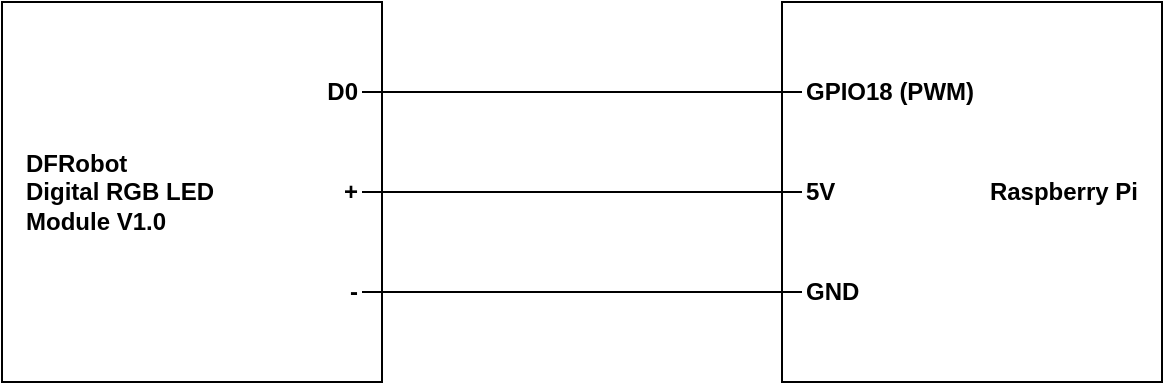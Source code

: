 <mxfile version="21.4.0" type="device" pages="3">
  <diagram name="LED" id="bK6jKvD_EOW_ZDi8tA56">
    <mxGraphModel dx="660" dy="696" grid="1" gridSize="10" guides="1" tooltips="1" connect="1" arrows="1" fold="1" page="1" pageScale="1" pageWidth="850" pageHeight="1100" math="0" shadow="0">
      <root>
        <mxCell id="0" />
        <mxCell id="1" parent="0" />
        <mxCell id="H744o4sIJKnnt-c19OhG-1" value="" style="whiteSpace=wrap;html=1;aspect=fixed;" vertex="1" parent="1">
          <mxGeometry x="180" y="320" width="190" height="190" as="geometry" />
        </mxCell>
        <mxCell id="H744o4sIJKnnt-c19OhG-2" value="DFRobot&lt;br&gt;Digital RGB LED Module V1.0" style="text;html=1;strokeColor=none;fillColor=none;align=left;verticalAlign=middle;whiteSpace=wrap;rounded=0;fontStyle=1" vertex="1" parent="1">
          <mxGeometry x="190" y="395" width="110" height="40" as="geometry" />
        </mxCell>
        <mxCell id="H744o4sIJKnnt-c19OhG-3" value="-" style="text;html=1;strokeColor=none;fillColor=none;align=right;verticalAlign=middle;whiteSpace=wrap;rounded=0;fontStyle=1" vertex="1" parent="1">
          <mxGeometry x="300" y="450" width="60" height="30" as="geometry" />
        </mxCell>
        <mxCell id="H744o4sIJKnnt-c19OhG-4" value="+" style="text;html=1;strokeColor=none;fillColor=none;align=right;verticalAlign=middle;whiteSpace=wrap;rounded=0;fontStyle=1" vertex="1" parent="1">
          <mxGeometry x="300" y="400" width="60" height="30" as="geometry" />
        </mxCell>
        <mxCell id="H744o4sIJKnnt-c19OhG-5" value="D0" style="text;html=1;strokeColor=none;fillColor=none;align=right;verticalAlign=middle;whiteSpace=wrap;rounded=0;fontStyle=1" vertex="1" parent="1">
          <mxGeometry x="300" y="350" width="60" height="30" as="geometry" />
        </mxCell>
        <mxCell id="H744o4sIJKnnt-c19OhG-6" value="" style="whiteSpace=wrap;html=1;aspect=fixed;" vertex="1" parent="1">
          <mxGeometry x="570" y="320" width="190" height="190" as="geometry" />
        </mxCell>
        <mxCell id="H744o4sIJKnnt-c19OhG-7" value="Raspberry Pi" style="text;html=1;strokeColor=none;fillColor=none;align=right;verticalAlign=middle;whiteSpace=wrap;rounded=0;fontStyle=1" vertex="1" parent="1">
          <mxGeometry x="640" y="395" width="110" height="40" as="geometry" />
        </mxCell>
        <mxCell id="H744o4sIJKnnt-c19OhG-8" value="GPIO18 (PWM)" style="text;html=1;strokeColor=none;fillColor=none;align=left;verticalAlign=middle;whiteSpace=wrap;rounded=0;fontStyle=1" vertex="1" parent="1">
          <mxGeometry x="580" y="350" width="90" height="30" as="geometry" />
        </mxCell>
        <mxCell id="H744o4sIJKnnt-c19OhG-9" value="5V" style="text;html=1;strokeColor=none;fillColor=none;align=left;verticalAlign=middle;whiteSpace=wrap;rounded=0;fontStyle=1" vertex="1" parent="1">
          <mxGeometry x="580" y="400" width="60" height="30" as="geometry" />
        </mxCell>
        <mxCell id="H744o4sIJKnnt-c19OhG-10" value="GND" style="text;html=1;strokeColor=none;fillColor=none;align=left;verticalAlign=middle;whiteSpace=wrap;rounded=0;fontStyle=1" vertex="1" parent="1">
          <mxGeometry x="580" y="450" width="60" height="30" as="geometry" />
        </mxCell>
        <mxCell id="H744o4sIJKnnt-c19OhG-11" value="" style="endArrow=none;html=1;rounded=0;exitX=1;exitY=0.5;exitDx=0;exitDy=0;entryX=0;entryY=0.5;entryDx=0;entryDy=0;" edge="1" parent="1" source="H744o4sIJKnnt-c19OhG-5" target="H744o4sIJKnnt-c19OhG-8">
          <mxGeometry width="50" height="50" relative="1" as="geometry">
            <mxPoint x="450" y="450" as="sourcePoint" />
            <mxPoint x="500" y="400" as="targetPoint" />
          </mxGeometry>
        </mxCell>
        <mxCell id="H744o4sIJKnnt-c19OhG-12" value="" style="endArrow=none;html=1;rounded=0;exitX=1;exitY=0.5;exitDx=0;exitDy=0;entryX=0;entryY=0.5;entryDx=0;entryDy=0;" edge="1" parent="1" source="H744o4sIJKnnt-c19OhG-4" target="H744o4sIJKnnt-c19OhG-9">
          <mxGeometry width="50" height="50" relative="1" as="geometry">
            <mxPoint x="370" y="375" as="sourcePoint" />
            <mxPoint x="530" y="450" as="targetPoint" />
          </mxGeometry>
        </mxCell>
        <mxCell id="H744o4sIJKnnt-c19OhG-13" value="" style="endArrow=none;html=1;rounded=0;entryX=0;entryY=0.5;entryDx=0;entryDy=0;exitX=1;exitY=0.5;exitDx=0;exitDy=0;" edge="1" parent="1" source="H744o4sIJKnnt-c19OhG-3" target="H744o4sIJKnnt-c19OhG-10">
          <mxGeometry width="50" height="50" relative="1" as="geometry">
            <mxPoint x="370" y="465" as="sourcePoint" />
            <mxPoint x="590" y="425" as="targetPoint" />
          </mxGeometry>
        </mxCell>
      </root>
    </mxGraphModel>
  </diagram>
  <diagram name="Button" id="ZfOIR37A7YL8uUQDGsyX">
    <mxGraphModel dx="792" dy="835" grid="1" gridSize="10" guides="1" tooltips="1" connect="1" arrows="1" fold="1" page="1" pageScale="1" pageWidth="850" pageHeight="1100" math="0" shadow="0">
      <root>
        <mxCell id="_ziV5yf4_Tam4KmZDNDC-0" />
        <mxCell id="_ziV5yf4_Tam4KmZDNDC-1" parent="_ziV5yf4_Tam4KmZDNDC-0" />
        <mxCell id="_ziV5yf4_Tam4KmZDNDC-2" value="" style="whiteSpace=wrap;html=1;aspect=fixed;" vertex="1" parent="_ziV5yf4_Tam4KmZDNDC-1">
          <mxGeometry x="180" y="320" width="190" height="190" as="geometry" />
        </mxCell>
        <mxCell id="_ziV5yf4_Tam4KmZDNDC-3" value="DFRobot&lt;br&gt;Digital Push Button V2" style="text;html=1;strokeColor=none;fillColor=none;align=left;verticalAlign=middle;whiteSpace=wrap;rounded=0;fontStyle=1" vertex="1" parent="_ziV5yf4_Tam4KmZDNDC-1">
          <mxGeometry x="190" y="395" width="110" height="40" as="geometry" />
        </mxCell>
        <mxCell id="_ziV5yf4_Tam4KmZDNDC-4" value="-" style="text;html=1;strokeColor=none;fillColor=none;align=right;verticalAlign=middle;whiteSpace=wrap;rounded=0;fontStyle=1" vertex="1" parent="_ziV5yf4_Tam4KmZDNDC-1">
          <mxGeometry x="300" y="450" width="60" height="30" as="geometry" />
        </mxCell>
        <mxCell id="_ziV5yf4_Tam4KmZDNDC-5" value="+" style="text;html=1;strokeColor=none;fillColor=none;align=right;verticalAlign=middle;whiteSpace=wrap;rounded=0;fontStyle=1" vertex="1" parent="_ziV5yf4_Tam4KmZDNDC-1">
          <mxGeometry x="300" y="400" width="60" height="30" as="geometry" />
        </mxCell>
        <mxCell id="_ziV5yf4_Tam4KmZDNDC-6" value="D0" style="text;html=1;strokeColor=none;fillColor=none;align=right;verticalAlign=middle;whiteSpace=wrap;rounded=0;fontStyle=1" vertex="1" parent="_ziV5yf4_Tam4KmZDNDC-1">
          <mxGeometry x="300" y="350" width="60" height="30" as="geometry" />
        </mxCell>
        <mxCell id="_ziV5yf4_Tam4KmZDNDC-7" value="" style="whiteSpace=wrap;html=1;aspect=fixed;" vertex="1" parent="_ziV5yf4_Tam4KmZDNDC-1">
          <mxGeometry x="570" y="320" width="190" height="190" as="geometry" />
        </mxCell>
        <mxCell id="_ziV5yf4_Tam4KmZDNDC-8" value="Raspberry Pi" style="text;html=1;strokeColor=none;fillColor=none;align=right;verticalAlign=middle;whiteSpace=wrap;rounded=0;fontStyle=1" vertex="1" parent="_ziV5yf4_Tam4KmZDNDC-1">
          <mxGeometry x="640" y="395" width="110" height="40" as="geometry" />
        </mxCell>
        <mxCell id="_ziV5yf4_Tam4KmZDNDC-9" value="GPIO17" style="text;html=1;strokeColor=none;fillColor=none;align=left;verticalAlign=middle;whiteSpace=wrap;rounded=0;fontStyle=1" vertex="1" parent="_ziV5yf4_Tam4KmZDNDC-1">
          <mxGeometry x="580" y="350" width="90" height="30" as="geometry" />
        </mxCell>
        <mxCell id="_ziV5yf4_Tam4KmZDNDC-10" value="5V" style="text;html=1;strokeColor=none;fillColor=none;align=left;verticalAlign=middle;whiteSpace=wrap;rounded=0;fontStyle=1" vertex="1" parent="_ziV5yf4_Tam4KmZDNDC-1">
          <mxGeometry x="580" y="400" width="60" height="30" as="geometry" />
        </mxCell>
        <mxCell id="_ziV5yf4_Tam4KmZDNDC-11" value="GND" style="text;html=1;strokeColor=none;fillColor=none;align=left;verticalAlign=middle;whiteSpace=wrap;rounded=0;fontStyle=1" vertex="1" parent="_ziV5yf4_Tam4KmZDNDC-1">
          <mxGeometry x="580" y="450" width="60" height="30" as="geometry" />
        </mxCell>
        <mxCell id="_ziV5yf4_Tam4KmZDNDC-12" value="" style="endArrow=none;html=1;rounded=0;exitX=1;exitY=0.5;exitDx=0;exitDy=0;entryX=0;entryY=0.5;entryDx=0;entryDy=0;" edge="1" parent="_ziV5yf4_Tam4KmZDNDC-1" source="_ziV5yf4_Tam4KmZDNDC-6" target="_ziV5yf4_Tam4KmZDNDC-9">
          <mxGeometry width="50" height="50" relative="1" as="geometry">
            <mxPoint x="450" y="450" as="sourcePoint" />
            <mxPoint x="500" y="400" as="targetPoint" />
          </mxGeometry>
        </mxCell>
        <mxCell id="_ziV5yf4_Tam4KmZDNDC-13" value="" style="endArrow=none;html=1;rounded=0;exitX=1;exitY=0.5;exitDx=0;exitDy=0;entryX=0;entryY=0.5;entryDx=0;entryDy=0;" edge="1" parent="_ziV5yf4_Tam4KmZDNDC-1" source="_ziV5yf4_Tam4KmZDNDC-5" target="_ziV5yf4_Tam4KmZDNDC-10">
          <mxGeometry width="50" height="50" relative="1" as="geometry">
            <mxPoint x="370" y="375" as="sourcePoint" />
            <mxPoint x="530" y="450" as="targetPoint" />
          </mxGeometry>
        </mxCell>
        <mxCell id="_ziV5yf4_Tam4KmZDNDC-14" value="" style="endArrow=none;html=1;rounded=0;entryX=0;entryY=0.5;entryDx=0;entryDy=0;exitX=1;exitY=0.5;exitDx=0;exitDy=0;" edge="1" parent="_ziV5yf4_Tam4KmZDNDC-1" source="_ziV5yf4_Tam4KmZDNDC-4" target="_ziV5yf4_Tam4KmZDNDC-11">
          <mxGeometry width="50" height="50" relative="1" as="geometry">
            <mxPoint x="370" y="465" as="sourcePoint" />
            <mxPoint x="590" y="425" as="targetPoint" />
          </mxGeometry>
        </mxCell>
      </root>
    </mxGraphModel>
  </diagram>
  <diagram name="LDR" id="S0QWT4Ei1z4UrlMH6vsw">
    <mxGraphModel dx="792" dy="835" grid="1" gridSize="10" guides="1" tooltips="1" connect="1" arrows="1" fold="1" page="1" pageScale="1" pageWidth="850" pageHeight="1100" math="0" shadow="0">
      <root>
        <mxCell id="GSOx0z4qW7EUWx9_CZak-0" />
        <mxCell id="GSOx0z4qW7EUWx9_CZak-1" parent="GSOx0z4qW7EUWx9_CZak-0" />
        <mxCell id="GSOx0z4qW7EUWx9_CZak-2" value="" style="whiteSpace=wrap;html=1;aspect=fixed;" vertex="1" parent="GSOx0z4qW7EUWx9_CZak-1">
          <mxGeometry x="180" y="320" width="190" height="190" as="geometry" />
        </mxCell>
        <mxCell id="GSOx0z4qW7EUWx9_CZak-3" value="DFRobot&lt;br&gt;Analog Ambient Light Sensor V2" style="text;html=1;strokeColor=none;fillColor=none;align=left;verticalAlign=middle;whiteSpace=wrap;rounded=0;fontStyle=1" vertex="1" parent="GSOx0z4qW7EUWx9_CZak-1">
          <mxGeometry x="190" y="395" width="110" height="40" as="geometry" />
        </mxCell>
        <mxCell id="GSOx0z4qW7EUWx9_CZak-4" value="-" style="text;html=1;strokeColor=none;fillColor=none;align=right;verticalAlign=middle;whiteSpace=wrap;rounded=0;fontStyle=1" vertex="1" parent="GSOx0z4qW7EUWx9_CZak-1">
          <mxGeometry x="300" y="450" width="60" height="30" as="geometry" />
        </mxCell>
        <mxCell id="GSOx0z4qW7EUWx9_CZak-5" value="+" style="text;html=1;strokeColor=none;fillColor=none;align=right;verticalAlign=middle;whiteSpace=wrap;rounded=0;fontStyle=1" vertex="1" parent="GSOx0z4qW7EUWx9_CZak-1">
          <mxGeometry x="300" y="400" width="60" height="30" as="geometry" />
        </mxCell>
        <mxCell id="GSOx0z4qW7EUWx9_CZak-6" value="D0" style="text;html=1;strokeColor=none;fillColor=none;align=right;verticalAlign=middle;whiteSpace=wrap;rounded=0;fontStyle=1" vertex="1" parent="GSOx0z4qW7EUWx9_CZak-1">
          <mxGeometry x="300" y="350" width="60" height="30" as="geometry" />
        </mxCell>
        <mxCell id="GSOx0z4qW7EUWx9_CZak-7" value="" style="whiteSpace=wrap;html=1;aspect=fixed;" vertex="1" parent="GSOx0z4qW7EUWx9_CZak-1">
          <mxGeometry x="570" y="320" width="190" height="190" as="geometry" />
        </mxCell>
        <mxCell id="GSOx0z4qW7EUWx9_CZak-8" value="Raspberry Pi" style="text;html=1;strokeColor=none;fillColor=none;align=right;verticalAlign=middle;whiteSpace=wrap;rounded=0;fontStyle=1" vertex="1" parent="GSOx0z4qW7EUWx9_CZak-1">
          <mxGeometry x="640" y="395" width="110" height="40" as="geometry" />
        </mxCell>
        <mxCell id="GSOx0z4qW7EUWx9_CZak-9" value="GPIO17" style="text;html=1;strokeColor=none;fillColor=none;align=left;verticalAlign=middle;whiteSpace=wrap;rounded=0;fontStyle=1" vertex="1" parent="GSOx0z4qW7EUWx9_CZak-1">
          <mxGeometry x="580" y="350" width="90" height="30" as="geometry" />
        </mxCell>
        <mxCell id="GSOx0z4qW7EUWx9_CZak-10" value="5V" style="text;html=1;strokeColor=none;fillColor=none;align=left;verticalAlign=middle;whiteSpace=wrap;rounded=0;fontStyle=1" vertex="1" parent="GSOx0z4qW7EUWx9_CZak-1">
          <mxGeometry x="580" y="400" width="60" height="30" as="geometry" />
        </mxCell>
        <mxCell id="GSOx0z4qW7EUWx9_CZak-11" value="GND" style="text;html=1;strokeColor=none;fillColor=none;align=left;verticalAlign=middle;whiteSpace=wrap;rounded=0;fontStyle=1" vertex="1" parent="GSOx0z4qW7EUWx9_CZak-1">
          <mxGeometry x="580" y="450" width="60" height="30" as="geometry" />
        </mxCell>
        <mxCell id="GSOx0z4qW7EUWx9_CZak-12" value="" style="endArrow=none;html=1;rounded=0;exitX=1;exitY=0.5;exitDx=0;exitDy=0;entryX=0;entryY=0.5;entryDx=0;entryDy=0;" edge="1" parent="GSOx0z4qW7EUWx9_CZak-1" source="GSOx0z4qW7EUWx9_CZak-6" target="GSOx0z4qW7EUWx9_CZak-9">
          <mxGeometry width="50" height="50" relative="1" as="geometry">
            <mxPoint x="450" y="450" as="sourcePoint" />
            <mxPoint x="500" y="400" as="targetPoint" />
          </mxGeometry>
        </mxCell>
        <mxCell id="GSOx0z4qW7EUWx9_CZak-13" value="" style="endArrow=none;html=1;rounded=0;exitX=1;exitY=0.5;exitDx=0;exitDy=0;entryX=0;entryY=0.5;entryDx=0;entryDy=0;" edge="1" parent="GSOx0z4qW7EUWx9_CZak-1" source="GSOx0z4qW7EUWx9_CZak-5" target="GSOx0z4qW7EUWx9_CZak-10">
          <mxGeometry width="50" height="50" relative="1" as="geometry">
            <mxPoint x="370" y="375" as="sourcePoint" />
            <mxPoint x="530" y="450" as="targetPoint" />
          </mxGeometry>
        </mxCell>
        <mxCell id="GSOx0z4qW7EUWx9_CZak-14" value="" style="endArrow=none;html=1;rounded=0;entryX=0;entryY=0.5;entryDx=0;entryDy=0;exitX=1;exitY=0.5;exitDx=0;exitDy=0;" edge="1" parent="GSOx0z4qW7EUWx9_CZak-1" source="GSOx0z4qW7EUWx9_CZak-4" target="GSOx0z4qW7EUWx9_CZak-11">
          <mxGeometry width="50" height="50" relative="1" as="geometry">
            <mxPoint x="370" y="465" as="sourcePoint" />
            <mxPoint x="590" y="425" as="targetPoint" />
          </mxGeometry>
        </mxCell>
      </root>
    </mxGraphModel>
  </diagram>
</mxfile>
